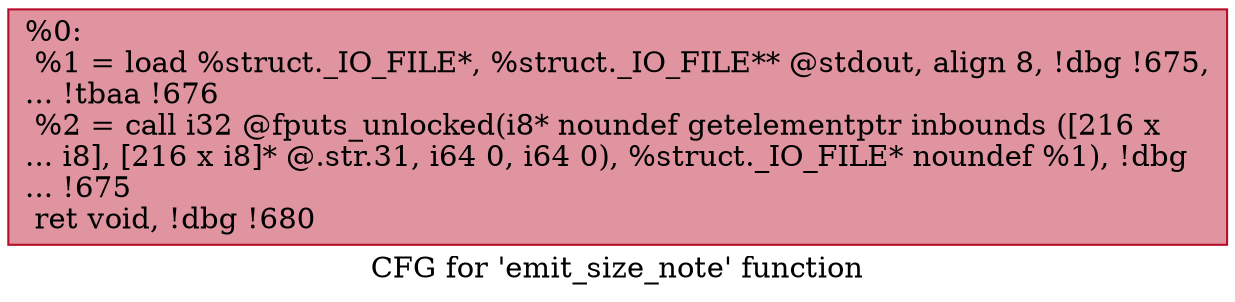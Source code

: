 digraph "CFG for 'emit_size_note' function" {
	label="CFG for 'emit_size_note' function";

	Node0xd15020 [shape=record,color="#b70d28ff", style=filled, fillcolor="#b70d2870",label="{%0:\l  %1 = load %struct._IO_FILE*, %struct._IO_FILE** @stdout, align 8, !dbg !675,\l... !tbaa !676\l  %2 = call i32 @fputs_unlocked(i8* noundef getelementptr inbounds ([216 x\l... i8], [216 x i8]* @.str.31, i64 0, i64 0), %struct._IO_FILE* noundef %1), !dbg\l... !675\l  ret void, !dbg !680\l}"];
}
